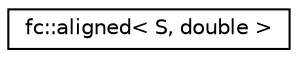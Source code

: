 digraph "Graphical Class Hierarchy"
{
  edge [fontname="Helvetica",fontsize="10",labelfontname="Helvetica",labelfontsize="10"];
  node [fontname="Helvetica",fontsize="10",shape=record];
  rankdir="LR";
  Node0 [label="fc::aligned\< S, double \>",height=0.2,width=0.4,color="black", fillcolor="white", style="filled",URL="$structfc_1_1aligned.html"];
}
